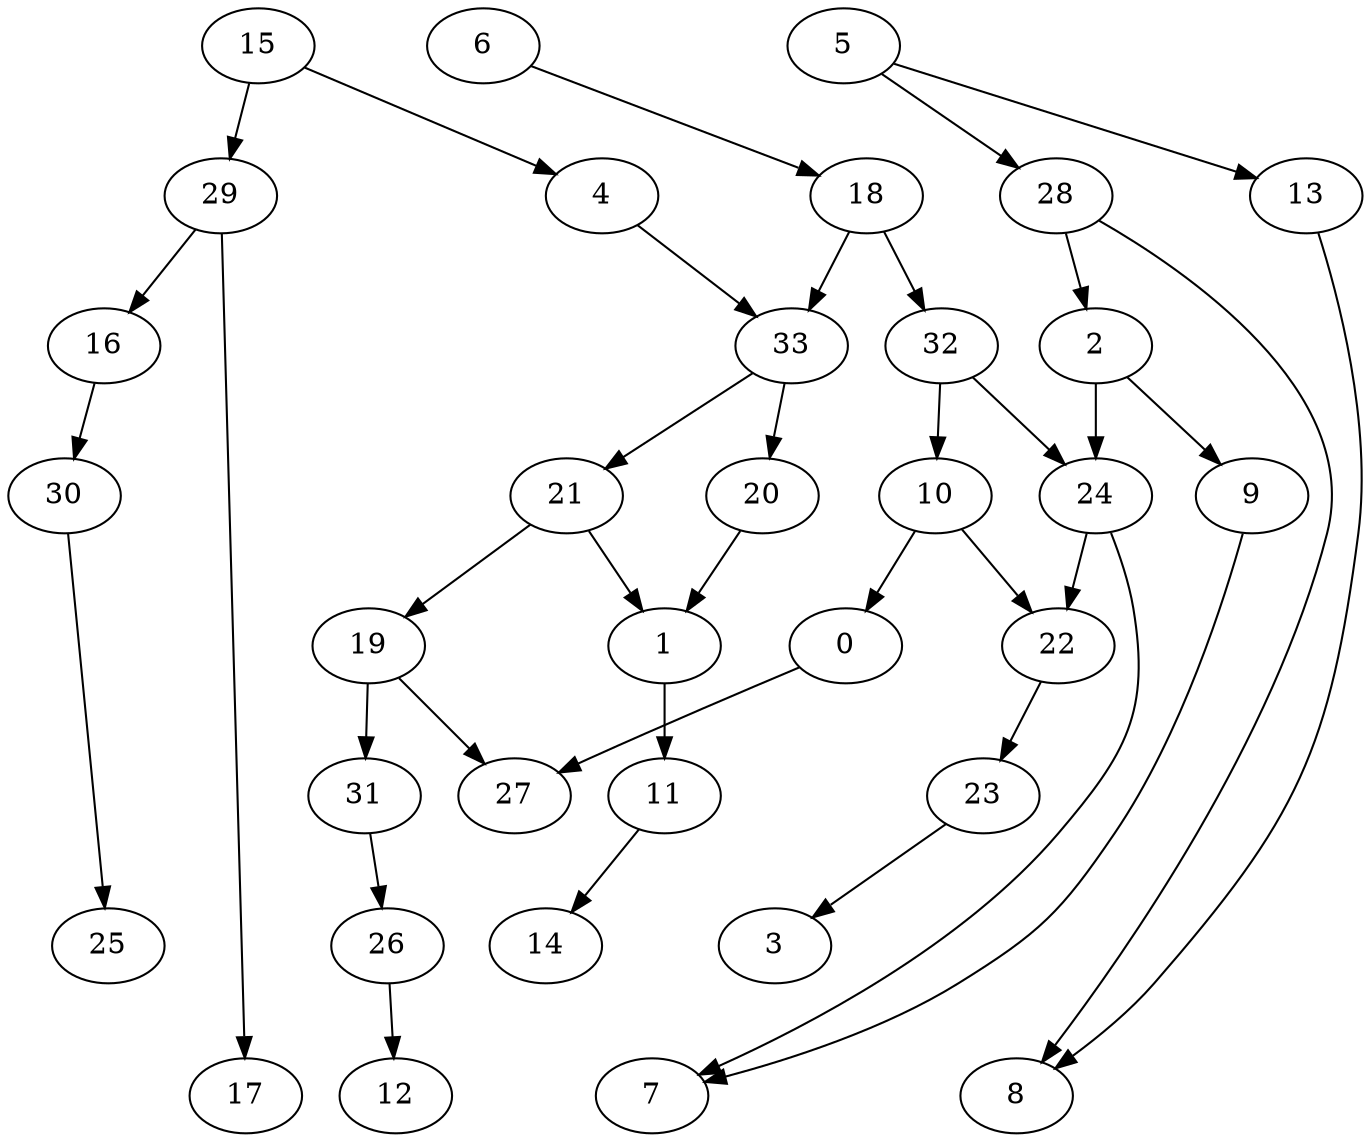 digraph g {
0;
1;
2;
3;
4;
5;
6;
7;
8;
9;
10;
11;
12;
13;
14;
15;
16;
17;
18;
19;
20;
21;
22;
23;
24;
25;
26;
27;
28;
29;
30;
31;
32;
33;
0 -> 27 [weight=0];
1 -> 11 [weight=1];
2 -> 24 [weight=2];
2 -> 9 [weight=0];
4 -> 33 [weight=0];
5 -> 13 [weight=0];
5 -> 28 [weight=0];
6 -> 18 [weight=0];
9 -> 7 [weight=0];
10 -> 0 [weight=0];
10 -> 22 [weight=0];
11 -> 14 [weight=0];
13 -> 8 [weight=0];
15 -> 29 [weight=0];
15 -> 4 [weight=0];
16 -> 30 [weight=0];
18 -> 32 [weight=1];
18 -> 33 [weight=1];
19 -> 27 [weight=0];
19 -> 31 [weight=0];
20 -> 1 [weight=0];
21 -> 1 [weight=0];
21 -> 19 [weight=0];
22 -> 23 [weight=0];
23 -> 3 [weight=0];
24 -> 7 [weight=0];
24 -> 22 [weight=0];
26 -> 12 [weight=0];
28 -> 2 [weight=0];
28 -> 8 [weight=0];
29 -> 16 [weight=0];
29 -> 17 [weight=0];
30 -> 25 [weight=0];
31 -> 26 [weight=0];
32 -> 10 [weight=0];
32 -> 24 [weight=0];
33 -> 20 [weight=0];
33 -> 21 [weight=0];
}
